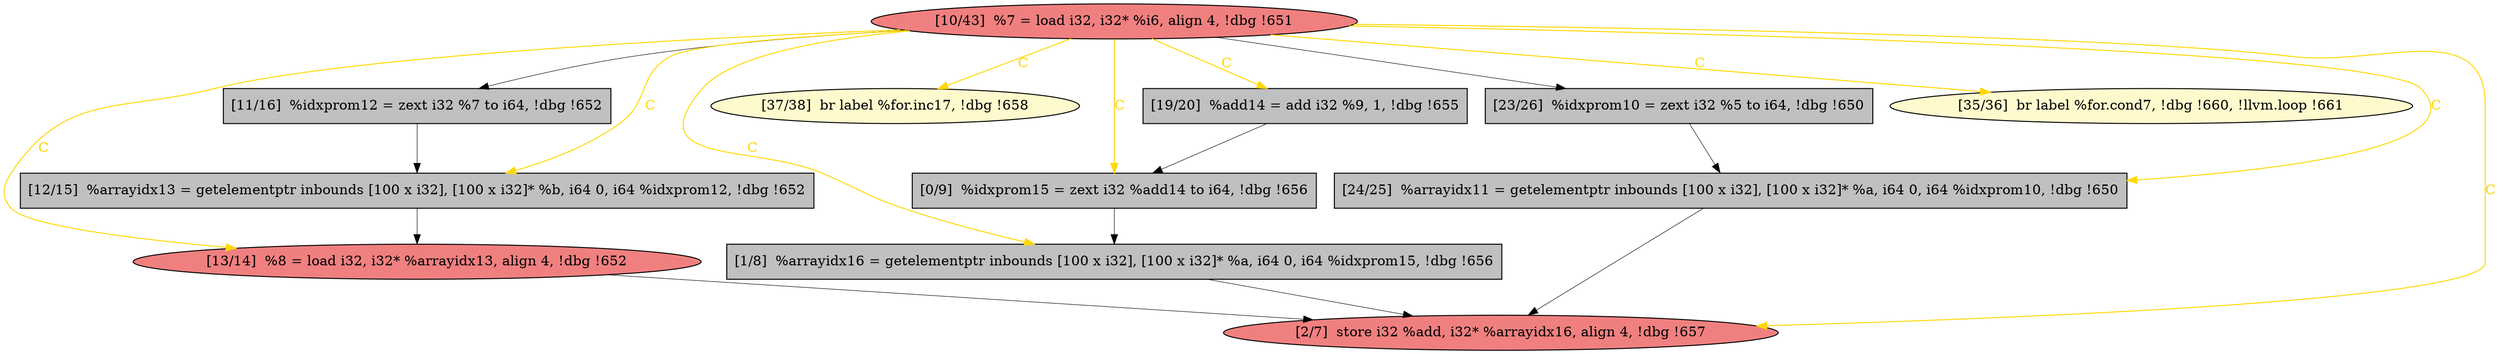 
digraph G {


node436 [fillcolor=grey,label="[11/16]  %idxprom12 = zext i32 %7 to i64, !dbg !652",shape=rectangle,style=filled ]
node435 [fillcolor=lightcoral,label="[13/14]  %8 = load i32, i32* %arrayidx13, align 4, !dbg !652",shape=ellipse,style=filled ]
node434 [fillcolor=grey,label="[1/8]  %arrayidx16 = getelementptr inbounds [100 x i32], [100 x i32]* %a, i64 0, i64 %idxprom15, !dbg !656",shape=rectangle,style=filled ]
node433 [fillcolor=grey,label="[12/15]  %arrayidx13 = getelementptr inbounds [100 x i32], [100 x i32]* %b, i64 0, i64 %idxprom12, !dbg !652",shape=rectangle,style=filled ]
node437 [fillcolor=lemonchiffon,label="[37/38]  br label %for.inc17, !dbg !658",shape=ellipse,style=filled ]
node432 [fillcolor=grey,label="[0/9]  %idxprom15 = zext i32 %add14 to i64, !dbg !656",shape=rectangle,style=filled ]
node427 [fillcolor=grey,label="[23/26]  %idxprom10 = zext i32 %5 to i64, !dbg !650",shape=rectangle,style=filled ]
node426 [fillcolor=grey,label="[19/20]  %add14 = add i32 %9, 1, !dbg !655",shape=rectangle,style=filled ]
node428 [fillcolor=lemonchiffon,label="[35/36]  br label %for.cond7, !dbg !660, !llvm.loop !661",shape=ellipse,style=filled ]
node429 [fillcolor=lightcoral,label="[2/7]  store i32 %add, i32* %arrayidx16, align 4, !dbg !657",shape=ellipse,style=filled ]
node431 [fillcolor=grey,label="[24/25]  %arrayidx11 = getelementptr inbounds [100 x i32], [100 x i32]* %a, i64 0, i64 %idxprom10, !dbg !650",shape=rectangle,style=filled ]
node430 [fillcolor=lightcoral,label="[10/43]  %7 = load i32, i32* %i6, align 4, !dbg !651",shape=ellipse,style=filled ]

node430->node434 [style=solid,color=gold,label="C",penwidth=1.0,fontcolor=gold ]
node430->node431 [style=solid,color=gold,label="C",penwidth=1.0,fontcolor=gold ]
node430->node436 [style=solid,color=black,label="",penwidth=0.5,fontcolor=black ]
node430->node428 [style=solid,color=gold,label="C",penwidth=1.0,fontcolor=gold ]
node430->node435 [style=solid,color=gold,label="C",penwidth=1.0,fontcolor=gold ]
node432->node434 [style=solid,color=black,label="",penwidth=0.5,fontcolor=black ]
node433->node435 [style=solid,color=black,label="",penwidth=0.5,fontcolor=black ]
node426->node432 [style=solid,color=black,label="",penwidth=0.5,fontcolor=black ]
node436->node433 [style=solid,color=black,label="",penwidth=0.5,fontcolor=black ]
node431->node429 [style=solid,color=black,label="",penwidth=0.5,fontcolor=black ]
node430->node427 [style=solid,color=black,label="",penwidth=0.5,fontcolor=black ]
node430->node432 [style=solid,color=gold,label="C",penwidth=1.0,fontcolor=gold ]
node435->node429 [style=solid,color=black,label="",penwidth=0.5,fontcolor=black ]
node430->node429 [style=solid,color=gold,label="C",penwidth=1.0,fontcolor=gold ]
node427->node431 [style=solid,color=black,label="",penwidth=0.5,fontcolor=black ]
node430->node433 [style=solid,color=gold,label="C",penwidth=1.0,fontcolor=gold ]
node430->node437 [style=solid,color=gold,label="C",penwidth=1.0,fontcolor=gold ]
node434->node429 [style=solid,color=black,label="",penwidth=0.5,fontcolor=black ]
node430->node426 [style=solid,color=gold,label="C",penwidth=1.0,fontcolor=gold ]


}
